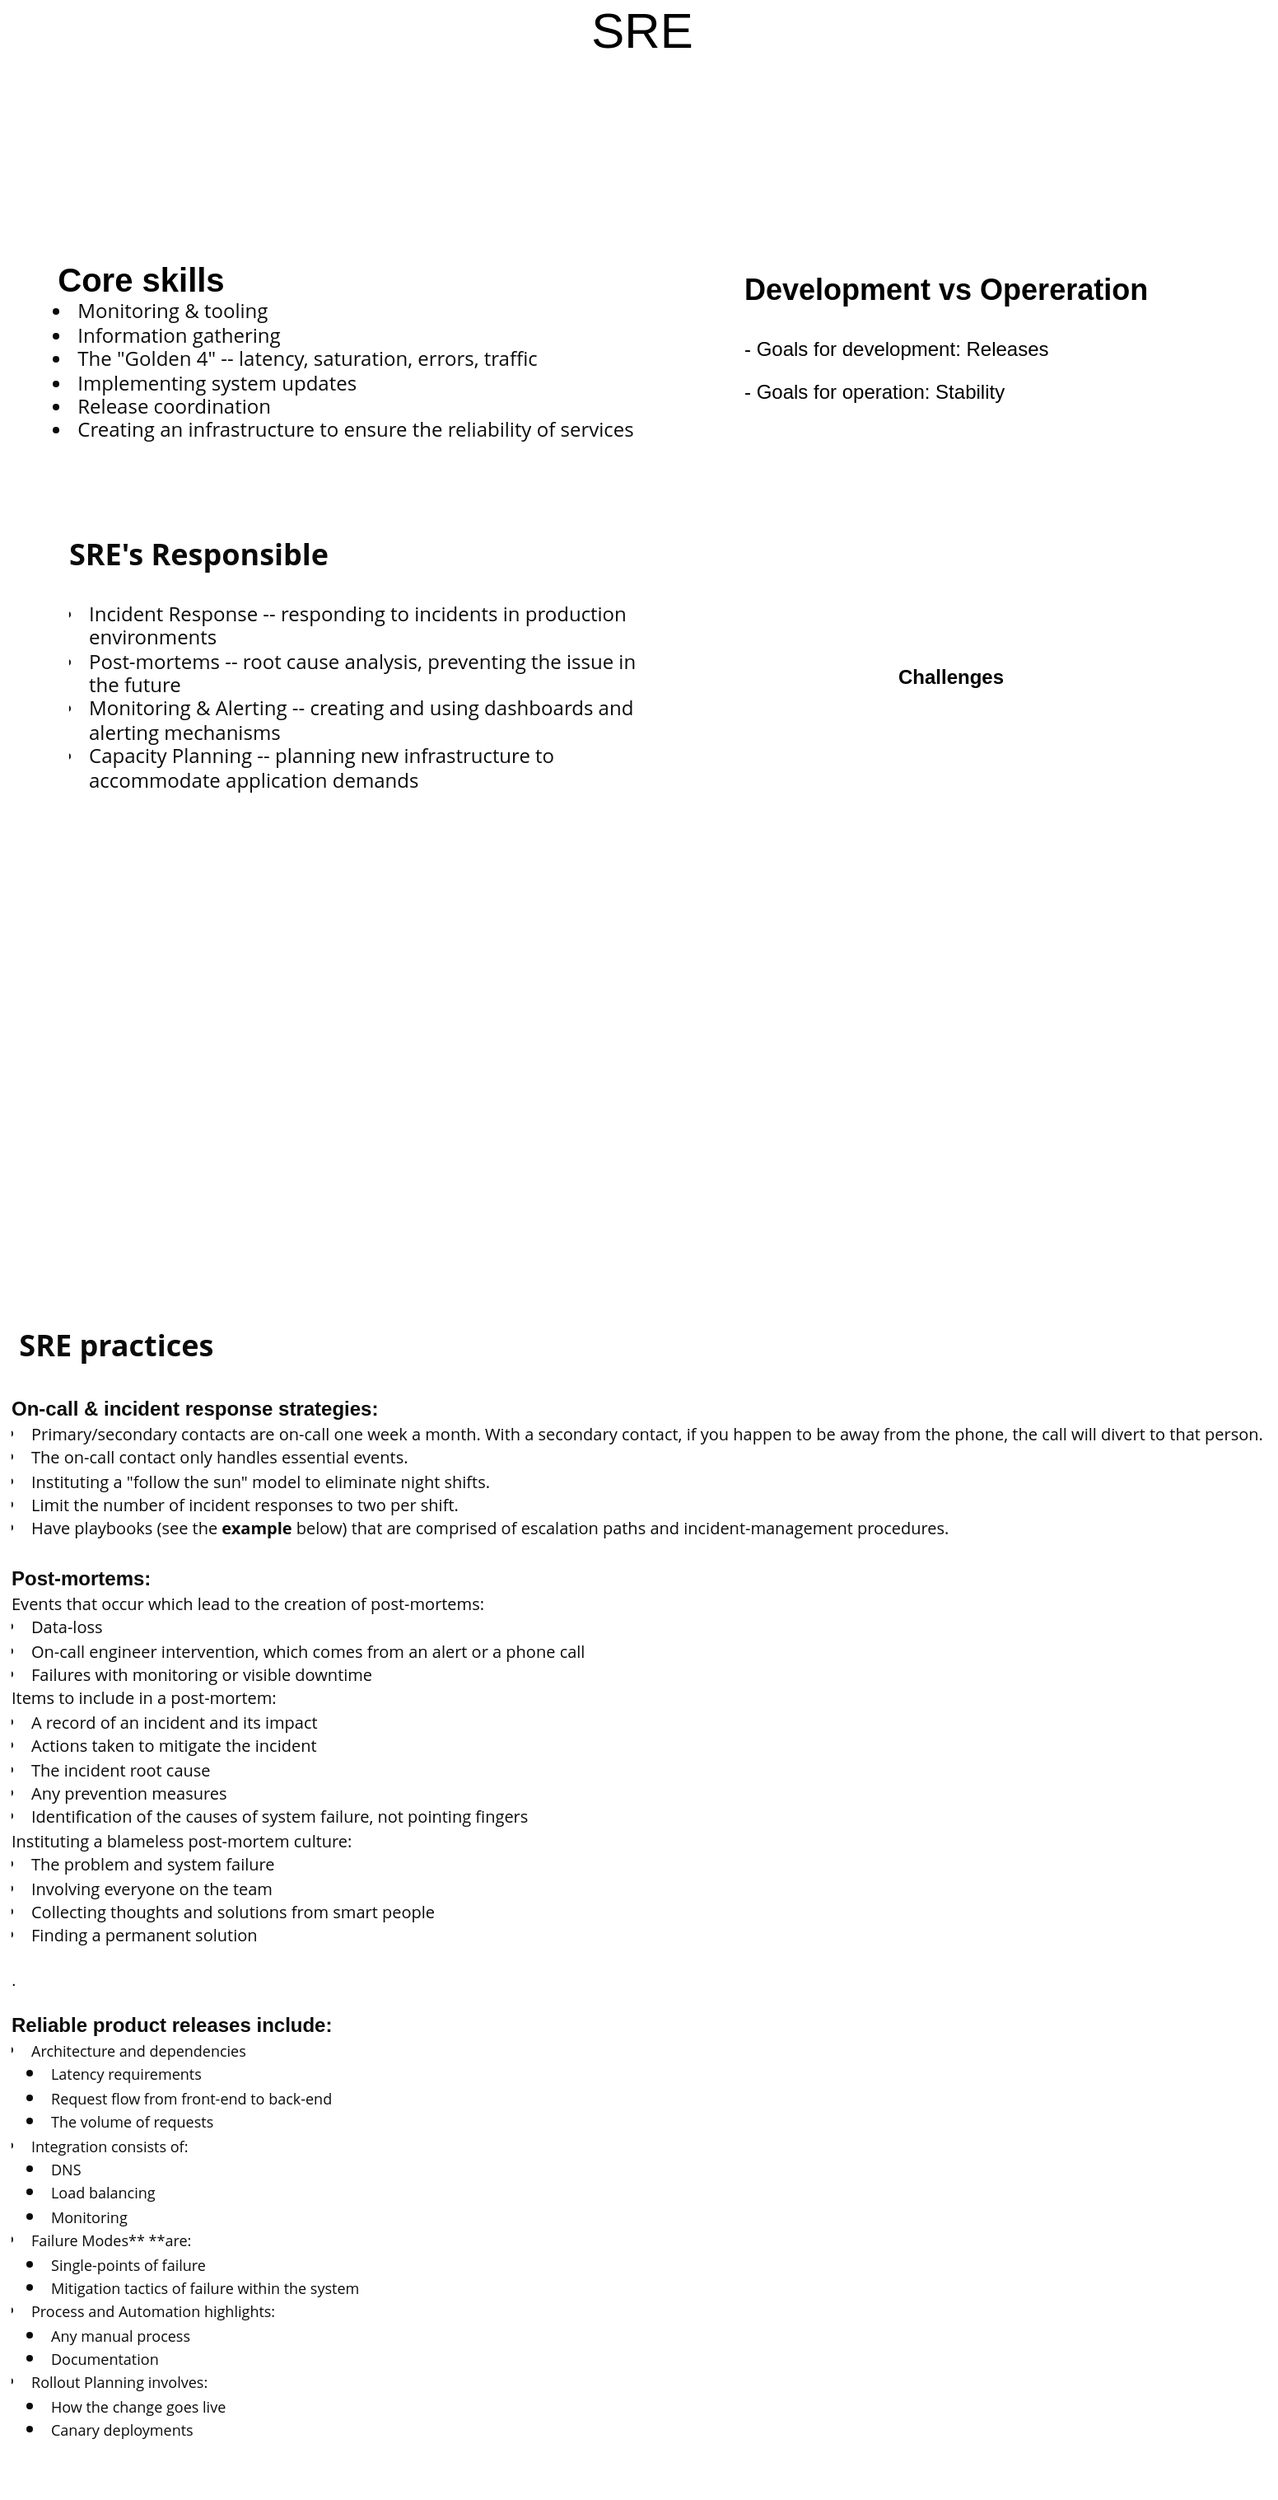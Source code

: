 <mxfile version="25.0.1">
  <diagram name="Page-1" id="VHGgbvcD2NEuSex8hvED">
    <mxGraphModel dx="1114" dy="600" grid="1" gridSize="10" guides="1" tooltips="1" connect="1" arrows="1" fold="1" page="1" pageScale="1" pageWidth="850" pageHeight="1100" math="0" shadow="0">
      <root>
        <mxCell id="0" />
        <mxCell id="1" parent="0" />
        <mxCell id="mXg5Pyju6pFeTIB6QDBm-1" value="&lt;font style=&quot;font-size: 30px;&quot;&gt;SRE&lt;/font&gt;" style="text;html=1;align=center;verticalAlign=middle;whiteSpace=wrap;rounded=0;" vertex="1" parent="1">
          <mxGeometry x="350" y="30" width="160" height="30" as="geometry" />
        </mxCell>
        <mxCell id="mXg5Pyju6pFeTIB6QDBm-2" value="&lt;div style=&quot;text-align: left;&quot;&gt;&lt;b style=&quot;font-size: 20px; background-color: initial;&quot;&gt;Core skills&lt;/b&gt;&lt;/div&gt;&lt;div&gt;&lt;ul style=&quot;border-width: 0px; border-style: solid; box-sizing: border-box; overflow-wrap: break-word; margin: 0px; padding-top: 0px; padding-right: 0px; padding-bottom: 0px; padding-left: var(--chakra-space-4); border-color: var(--chakra-colors-chakra-border-color); outline-color: var(--chakra-colors-blue-500); list-style-position: initial; list-style-image: initial; margin-inline-start: 1em; color: rgb(11, 11, 11); font-family: &amp;quot;Open Sans&amp;quot;, sans-serif; text-align: left; background-color: rgb(255, 255, 255);&quot; class=&quot;css-19qh3zo&quot; role=&quot;list&quot;&gt;&lt;li style=&quot;border-width: 0px; border-style: solid; box-sizing: border-box; overflow-wrap: break-word; border-color: var(--chakra-colors-chakra-border-color); outline-color: var(--chakra-colors-blue-500); list-style-type: inherit;&quot; class=&quot;css-cvpopp&quot;&gt;&lt;font&gt;Monitoring &amp;amp; tooling&lt;/font&gt;&lt;/li&gt;&lt;li style=&quot;border-width: 0px; border-style: solid; box-sizing: border-box; overflow-wrap: break-word; border-color: var(--chakra-colors-chakra-border-color); outline-color: var(--chakra-colors-blue-500); list-style-type: inherit; margin-top: var(--chakra-space-2);&quot; class=&quot;css-cvpopp&quot;&gt;&lt;font&gt;Information gathering&lt;/font&gt;&lt;/li&gt;&lt;li style=&quot;border-width: 0px; border-style: solid; box-sizing: border-box; overflow-wrap: break-word; border-color: var(--chakra-colors-chakra-border-color); outline-color: var(--chakra-colors-blue-500); list-style-type: inherit; margin-top: var(--chakra-space-2);&quot; class=&quot;css-cvpopp&quot;&gt;&lt;font&gt;The &quot;Golden 4&quot; -- latency, saturation, errors, traffic&amp;nbsp;&lt;/font&gt;&lt;/li&gt;&lt;li style=&quot;border-width: 0px; border-style: solid; box-sizing: border-box; overflow-wrap: break-word; border-color: var(--chakra-colors-chakra-border-color); outline-color: var(--chakra-colors-blue-500); list-style-type: inherit; margin-top: var(--chakra-space-2);&quot; class=&quot;css-cvpopp&quot;&gt;&lt;font&gt;Implementing system updates&lt;/font&gt;&lt;/li&gt;&lt;li style=&quot;border-width: 0px; border-style: solid; box-sizing: border-box; overflow-wrap: break-word; border-color: var(--chakra-colors-chakra-border-color); outline-color: var(--chakra-colors-blue-500); list-style-type: inherit; margin-top: var(--chakra-space-2);&quot; class=&quot;css-cvpopp&quot;&gt;&lt;font&gt;Release coordination&lt;/font&gt;&lt;/li&gt;&lt;li style=&quot;border-width: 0px; border-style: solid; box-sizing: border-box; overflow-wrap: break-word; border-color: var(--chakra-colors-chakra-border-color); outline-color: var(--chakra-colors-blue-500); list-style-type: inherit; margin-top: var(--chakra-space-2);&quot; class=&quot;css-cvpopp&quot;&gt;&lt;font&gt;Creating an infrastructure to ensure the reliability of services&lt;/font&gt;&lt;/li&gt;&lt;/ul&gt;&lt;/div&gt;" style="text;html=1;align=center;verticalAlign=middle;whiteSpace=wrap;rounded=0;" vertex="1" parent="1">
          <mxGeometry x="40" y="150" width="420" height="180" as="geometry" />
        </mxCell>
        <mxCell id="mXg5Pyju6pFeTIB6QDBm-3" value="&lt;h1 style=&quot;margin-top: 0px;&quot;&gt;&lt;font style=&quot;font-size: 18px;&quot;&gt;Development vs Opereration&lt;/font&gt;&lt;/h1&gt;&lt;p&gt;- Goals for development: Releases&lt;/p&gt;&lt;p&gt;- Goals for operation: Stability&lt;/p&gt;" style="text;html=1;whiteSpace=wrap;overflow=hidden;rounded=0;" vertex="1" parent="1">
          <mxGeometry x="490" y="180" width="270" height="120" as="geometry" />
        </mxCell>
        <mxCell id="mXg5Pyju6pFeTIB6QDBm-4" value="&lt;h1 style=&quot;margin-top: 0px;&quot;&gt;&lt;span style=&quot;color: rgb(11, 11, 11); font-family: &amp;quot;Open Sans&amp;quot;, sans-serif; background-color: rgb(255, 255, 255);&quot;&gt;&lt;font style=&quot;font-size: 18px;&quot;&gt;SRE&#39;s Responsible&amp;nbsp;&lt;/font&gt;&lt;/span&gt;&lt;/h1&gt;&lt;ul style=&quot;border-width: 0px; border-style: solid; box-sizing: border-box; overflow-wrap: break-word; margin-top: 0px; margin-right: 0px; margin-left: 0px; padding-top: 0px; padding-right: 0px; padding-bottom: 0px; padding-left: var(--chakra-space-4); border-color: var(--chakra-colors-chakra-border-color); outline-color: var(--chakra-colors-blue-500); list-style-position: initial; list-style-image: initial; margin-inline-start: 1em; margin-bottom: var(--chakra-space-4); color: rgb(11, 11, 11); font-family: &amp;quot;Open Sans&amp;quot;, sans-serif; background-color: rgb(255, 255, 255);&quot; class=&quot;css-19qh3zo&quot; role=&quot;list&quot;&gt;&lt;li style=&quot;border-width: 0px; border-style: solid; box-sizing: border-box; overflow-wrap: break-word; border-color: var(--chakra-colors-chakra-border-color); outline-color: var(--chakra-colors-blue-500); list-style-type: inherit;&quot; class=&quot;css-cvpopp&quot;&gt;&lt;font&gt;Incident Response -- responding to incidents in production environments&lt;/font&gt;&lt;/li&gt;&lt;li style=&quot;border-width: 0px; border-style: solid; box-sizing: border-box; overflow-wrap: break-word; border-color: var(--chakra-colors-chakra-border-color); outline-color: var(--chakra-colors-blue-500); list-style-type: inherit; margin-top: var(--chakra-space-2);&quot; class=&quot;css-cvpopp&quot;&gt;&lt;font&gt;Post-mortems -- root cause analysis, preventing the issue in the future&lt;/font&gt;&lt;/li&gt;&lt;li style=&quot;border-width: 0px; border-style: solid; box-sizing: border-box; overflow-wrap: break-word; border-color: var(--chakra-colors-chakra-border-color); outline-color: var(--chakra-colors-blue-500); list-style-type: inherit; margin-top: var(--chakra-space-2);&quot; class=&quot;css-cvpopp&quot;&gt;&lt;font&gt;Monitoring &amp;amp; Alerting -- creating and using dashboards and alerting mechanisms&lt;/font&gt;&lt;/li&gt;&lt;li style=&quot;border-width: 0px; border-style: solid; box-sizing: border-box; overflow-wrap: break-word; border-color: var(--chakra-colors-chakra-border-color); outline-color: var(--chakra-colors-blue-500); list-style-type: inherit; margin-top: var(--chakra-space-2);&quot; class=&quot;css-cvpopp&quot;&gt;&lt;font&gt;Capacity Planning -- planning new infrastructure to accommodate application demands&lt;/font&gt;&lt;/li&gt;&lt;/ul&gt;" style="text;html=1;whiteSpace=wrap;overflow=hidden;rounded=0;" vertex="1" parent="1">
          <mxGeometry x="80" y="340" width="360" height="180" as="geometry" />
        </mxCell>
        <mxCell id="mXg5Pyju6pFeTIB6QDBm-7" value="" style="group" vertex="1" connectable="0" parent="1">
          <mxGeometry x="480" y="330" width="265.63" height="220" as="geometry" />
        </mxCell>
        <mxCell id="mXg5Pyju6pFeTIB6QDBm-5" value="" style="shape=image;verticalLabelPosition=bottom;labelBackgroundColor=default;verticalAlign=top;aspect=fixed;imageAspect=0;image=https://video.udacity-data.com/topher/2021/October/6177024c_l3-roles-responsibilities/l3-roles-responsibilities.jpg;" vertex="1" parent="mXg5Pyju6pFeTIB6QDBm-7">
          <mxGeometry width="265.63" height="220" as="geometry" />
        </mxCell>
        <mxCell id="mXg5Pyju6pFeTIB6QDBm-6" value="&lt;b&gt;&lt;font&gt;Challenges&lt;/font&gt;&lt;/b&gt;" style="text;html=1;align=center;verticalAlign=middle;whiteSpace=wrap;rounded=0;" vertex="1" parent="mXg5Pyju6pFeTIB6QDBm-7">
          <mxGeometry x="105" y="95" width="65" height="25" as="geometry" />
        </mxCell>
        <mxCell id="mXg5Pyju6pFeTIB6QDBm-8" value="" style="shape=image;verticalLabelPosition=bottom;labelBackgroundColor=default;verticalAlign=top;aspect=fixed;imageAspect=0;image=https://video.udacity-data.com/topher/2021/October/61609674_sre-scope-of-work/sre-scope-of-work.jpg;" vertex="1" parent="1">
          <mxGeometry x="380" y="600" width="403" height="195.94" as="geometry" />
        </mxCell>
        <mxCell id="mXg5Pyju6pFeTIB6QDBm-9" value="&lt;h1 style=&quot;margin-top: 0px;&quot;&gt;&lt;span style=&quot;color: rgb(11, 11, 11); font-family: &amp;quot;Open Sans&amp;quot;, sans-serif; background-color: rgb(255, 255, 255);&quot;&gt;&lt;font style=&quot;font-size: 18px;&quot;&gt;&amp;nbsp;SRE practices&amp;nbsp;&lt;/font&gt;&lt;/span&gt;&lt;/h1&gt;&lt;h3 style=&quot;border-width: 0px; border-style: solid; box-sizing: border-box; overflow-wrap: break-word; margin-top: var(--chakra-space-8); margin-right: 0px; margin-bottom: var(--chakra-space-2); margin-left: 0px; border-color: var(--chakra-colors-chakra-border-color); outline-color: var(--chakra-colors-blue-500); font-family: var(--chakra-fonts-heading); line-height: var(--chakra-lineHeights-tallest); color: rgb(11, 11, 11); background-color: rgb(255, 255, 255);&quot; class=&quot;chakra-heading css-k57syw&quot;&gt;&lt;font style=&quot;font-size: 12px;&quot;&gt;On-call &amp;amp; incident response strategies:&lt;/font&gt;&lt;/h3&gt;&lt;ul style=&quot;border-width: 0px; border-style: solid; box-sizing: border-box; overflow-wrap: break-word; margin: 0px; padding-top: 0px; padding-right: 0px; padding-bottom: 0px; padding-left: var(--chakra-space-4); border-color: var(--chakra-colors-chakra-border-color); outline-color: var(--chakra-colors-blue-500); list-style-position: initial; list-style-image: initial; margin-inline-start: 1em; color: rgb(11, 11, 11); font-family: &amp;quot;Open Sans&amp;quot;, sans-serif; background-color: rgb(255, 255, 255);&quot; class=&quot;css-19qh3zo&quot; role=&quot;list&quot;&gt;&lt;li style=&quot;border-width: 0px; border-style: solid; box-sizing: border-box; overflow-wrap: break-word; border-color: var(--chakra-colors-chakra-border-color); outline-color: var(--chakra-colors-blue-500); list-style-type: inherit;&quot; class=&quot;css-cvpopp&quot;&gt;&lt;font style=&quot;font-size: 10px;&quot;&gt;Primary/secondary contacts are on-call one week a month. With a secondary contact, if you happen to be away from the phone, the call will divert to that person.&lt;/font&gt;&lt;/li&gt;&lt;li style=&quot;border-width: 0px; border-style: solid; box-sizing: border-box; overflow-wrap: break-word; border-color: var(--chakra-colors-chakra-border-color); outline-color: var(--chakra-colors-blue-500); list-style-type: inherit; margin-top: var(--chakra-space-2);&quot; class=&quot;css-cvpopp&quot;&gt;&lt;font style=&quot;font-size: 10px;&quot;&gt;The on-call contact only handles essential events.&lt;/font&gt;&lt;/li&gt;&lt;li style=&quot;border-width: 0px; border-style: solid; box-sizing: border-box; overflow-wrap: break-word; border-color: var(--chakra-colors-chakra-border-color); outline-color: var(--chakra-colors-blue-500); list-style-type: inherit; margin-top: var(--chakra-space-2);&quot; class=&quot;css-cvpopp&quot;&gt;&lt;font style=&quot;font-size: 10px;&quot;&gt;Instituting a &quot;follow the sun&quot; model to eliminate night shifts.&lt;/font&gt;&lt;/li&gt;&lt;li style=&quot;border-width: 0px; border-style: solid; box-sizing: border-box; overflow-wrap: break-word; border-color: var(--chakra-colors-chakra-border-color); outline-color: var(--chakra-colors-blue-500); list-style-type: inherit; margin-top: var(--chakra-space-2);&quot; class=&quot;css-cvpopp&quot;&gt;&lt;font style=&quot;font-size: 10px;&quot;&gt;Limit the number of incident responses to two per shift.&lt;/font&gt;&lt;/li&gt;&lt;li style=&quot;border-width: 0px; border-style: solid; box-sizing: border-box; overflow-wrap: break-word; border-color: var(--chakra-colors-chakra-border-color); outline-color: var(--chakra-colors-blue-500); list-style-type: inherit; margin-top: var(--chakra-space-2);&quot; class=&quot;css-cvpopp&quot;&gt;&lt;font style=&quot;font-size: 10px;&quot;&gt;Have playbooks (see the&amp;nbsp;&lt;strong style=&quot;border-width: 0px; border-style: solid; box-sizing: border-box; overflow-wrap: break-word; border-color: var(--chakra-colors-chakra-border-color); outline-color: var(--chakra-colors-blue-500);&quot;&gt;example&lt;/strong&gt;&amp;nbsp;below) that are comprised of escalation paths and incident-management procedures.&lt;/font&gt;&lt;/li&gt;&lt;/ul&gt;&lt;div&gt;&lt;font style=&quot;font-size: 10px;&quot; face=&quot;Open Sans, sans-serif&quot; color=&quot;#0b0b0b&quot;&gt;&lt;br&gt;&lt;/font&gt;&lt;/div&gt;&lt;div&gt;&lt;h3 style=&quot;border-width: 0px; border-style: solid; box-sizing: border-box; overflow-wrap: break-word; margin-top: var(--chakra-space-8); margin-right: 0px; margin-bottom: var(--chakra-space-2); margin-left: 0px; border-color: var(--chakra-colors-chakra-border-color); outline-color: var(--chakra-colors-blue-500); font-family: var(--chakra-fonts-heading); line-height: var(--chakra-lineHeights-tallest); color: rgb(11, 11, 11); background-color: rgb(255, 255, 255);&quot; class=&quot;chakra-heading css-k57syw&quot;&gt;&lt;font style=&quot;font-size: 12px;&quot;&gt;Post-mortems:&lt;/font&gt;&lt;/h3&gt;&lt;p style=&quot;border-width: 0px; border-style: solid; box-sizing: border-box; overflow-wrap: break-word; margin-top: 0px; margin-right: 0px; margin-bottom: var(--chakra-space-4); margin-left: 0px; border-color: var(--chakra-colors-chakra-border-color); outline-color: var(--chakra-colors-blue-500); line-height: var(--chakra-lineHeights-base); color: rgb(11, 11, 11); font-family: &amp;quot;Open Sans&amp;quot;, sans-serif; background-color: rgb(255, 255, 255);&quot; class=&quot;chakra-text css-o3oz8b&quot;&gt;&lt;font style=&quot;font-size: 10px;&quot;&gt;Events that occur which lead to the creation of post-mortems:&lt;/font&gt;&lt;/p&gt;&lt;ul style=&quot;border-width: 0px; border-style: solid; box-sizing: border-box; overflow-wrap: break-word; margin-top: 0px; margin-right: 0px; margin-left: 0px; padding-top: 0px; padding-right: 0px; padding-bottom: 0px; padding-left: var(--chakra-space-4); border-color: var(--chakra-colors-chakra-border-color); outline-color: var(--chakra-colors-blue-500); list-style-position: initial; list-style-image: initial; margin-inline-start: 1em; margin-bottom: var(--chakra-space-4); color: rgb(11, 11, 11); font-family: &amp;quot;Open Sans&amp;quot;, sans-serif; background-color: rgb(255, 255, 255);&quot; class=&quot;css-19qh3zo&quot; role=&quot;list&quot;&gt;&lt;li style=&quot;border-width: 0px; border-style: solid; box-sizing: border-box; overflow-wrap: break-word; border-color: var(--chakra-colors-chakra-border-color); outline-color: var(--chakra-colors-blue-500); list-style-type: inherit;&quot; class=&quot;css-cvpopp&quot;&gt;&lt;font style=&quot;font-size: 10px;&quot;&gt;Data-loss&lt;/font&gt;&lt;/li&gt;&lt;li style=&quot;border-width: 0px; border-style: solid; box-sizing: border-box; overflow-wrap: break-word; border-color: var(--chakra-colors-chakra-border-color); outline-color: var(--chakra-colors-blue-500); list-style-type: inherit; margin-top: var(--chakra-space-2);&quot; class=&quot;css-cvpopp&quot;&gt;&lt;font style=&quot;font-size: 10px;&quot;&gt;On-call engineer intervention, which comes from an alert or a phone call&lt;/font&gt;&lt;/li&gt;&lt;li style=&quot;border-width: 0px; border-style: solid; box-sizing: border-box; overflow-wrap: break-word; border-color: var(--chakra-colors-chakra-border-color); outline-color: var(--chakra-colors-blue-500); list-style-type: inherit; margin-top: var(--chakra-space-2);&quot; class=&quot;css-cvpopp&quot;&gt;&lt;font style=&quot;font-size: 10px;&quot;&gt;Failures with monitoring or visible downtime&lt;/font&gt;&lt;/li&gt;&lt;/ul&gt;&lt;p style=&quot;border-width: 0px; border-style: solid; box-sizing: border-box; overflow-wrap: break-word; margin-top: 0px; margin-right: 0px; margin-bottom: var(--chakra-space-4); margin-left: 0px; border-color: var(--chakra-colors-chakra-border-color); outline-color: var(--chakra-colors-blue-500); line-height: var(--chakra-lineHeights-base); color: rgb(11, 11, 11); font-family: &amp;quot;Open Sans&amp;quot;, sans-serif; background-color: rgb(255, 255, 255);&quot; class=&quot;chakra-text css-o3oz8b&quot;&gt;&lt;font style=&quot;font-size: 10px;&quot;&gt;Items to include in a post-mortem:&lt;/font&gt;&lt;/p&gt;&lt;ul style=&quot;border-width: 0px; border-style: solid; box-sizing: border-box; overflow-wrap: break-word; margin-top: 0px; margin-right: 0px; margin-left: 0px; padding-top: 0px; padding-right: 0px; padding-bottom: 0px; padding-left: var(--chakra-space-4); border-color: var(--chakra-colors-chakra-border-color); outline-color: var(--chakra-colors-blue-500); list-style-position: initial; list-style-image: initial; margin-inline-start: 1em; margin-bottom: var(--chakra-space-4); color: rgb(11, 11, 11); font-family: &amp;quot;Open Sans&amp;quot;, sans-serif; background-color: rgb(255, 255, 255);&quot; class=&quot;css-19qh3zo&quot; role=&quot;list&quot;&gt;&lt;li style=&quot;border-width: 0px; border-style: solid; box-sizing: border-box; overflow-wrap: break-word; border-color: var(--chakra-colors-chakra-border-color); outline-color: var(--chakra-colors-blue-500); list-style-type: inherit;&quot; class=&quot;css-cvpopp&quot;&gt;&lt;font style=&quot;font-size: 10px;&quot;&gt;A record of an incident and its impact&lt;/font&gt;&lt;/li&gt;&lt;li style=&quot;border-width: 0px; border-style: solid; box-sizing: border-box; overflow-wrap: break-word; border-color: var(--chakra-colors-chakra-border-color); outline-color: var(--chakra-colors-blue-500); list-style-type: inherit; margin-top: var(--chakra-space-2);&quot; class=&quot;css-cvpopp&quot;&gt;&lt;font style=&quot;font-size: 10px;&quot;&gt;Actions taken to mitigate the incident&lt;/font&gt;&lt;/li&gt;&lt;li style=&quot;border-width: 0px; border-style: solid; box-sizing: border-box; overflow-wrap: break-word; border-color: var(--chakra-colors-chakra-border-color); outline-color: var(--chakra-colors-blue-500); list-style-type: inherit; margin-top: var(--chakra-space-2);&quot; class=&quot;css-cvpopp&quot;&gt;&lt;font style=&quot;font-size: 10px;&quot;&gt;The incident root cause&lt;/font&gt;&lt;/li&gt;&lt;li style=&quot;border-width: 0px; border-style: solid; box-sizing: border-box; overflow-wrap: break-word; border-color: var(--chakra-colors-chakra-border-color); outline-color: var(--chakra-colors-blue-500); list-style-type: inherit; margin-top: var(--chakra-space-2);&quot; class=&quot;css-cvpopp&quot;&gt;&lt;font style=&quot;font-size: 10px;&quot;&gt;Any prevention measures&lt;/font&gt;&lt;/li&gt;&lt;li style=&quot;border-width: 0px; border-style: solid; box-sizing: border-box; overflow-wrap: break-word; border-color: var(--chakra-colors-chakra-border-color); outline-color: var(--chakra-colors-blue-500); list-style-type: inherit; margin-top: var(--chakra-space-2);&quot; class=&quot;css-cvpopp&quot;&gt;&lt;font style=&quot;font-size: 10px;&quot;&gt;Identification of the causes of system failure, not pointing fingers&lt;/font&gt;&lt;/li&gt;&lt;/ul&gt;&lt;p style=&quot;border-width: 0px; border-style: solid; box-sizing: border-box; overflow-wrap: break-word; margin-top: 0px; margin-right: 0px; margin-bottom: var(--chakra-space-4); margin-left: 0px; border-color: var(--chakra-colors-chakra-border-color); outline-color: var(--chakra-colors-blue-500); line-height: var(--chakra-lineHeights-base); color: rgb(11, 11, 11); font-family: &amp;quot;Open Sans&amp;quot;, sans-serif; background-color: rgb(255, 255, 255);&quot; class=&quot;chakra-text css-o3oz8b&quot;&gt;&lt;font style=&quot;font-size: 10px;&quot;&gt;Instituting a blameless post-mortem culture:&lt;/font&gt;&lt;/p&gt;&lt;ul style=&quot;border-width: 0px; border-style: solid; box-sizing: border-box; overflow-wrap: break-word; margin-top: 0px; margin-right: 0px; margin-left: 0px; padding-top: 0px; padding-right: 0px; padding-bottom: 0px; padding-left: var(--chakra-space-4); border-color: var(--chakra-colors-chakra-border-color); outline-color: var(--chakra-colors-blue-500); list-style-position: initial; list-style-image: initial; margin-inline-start: 1em; margin-bottom: var(--chakra-space-4); color: rgb(11, 11, 11); font-family: &amp;quot;Open Sans&amp;quot;, sans-serif; background-color: rgb(255, 255, 255);&quot; class=&quot;css-19qh3zo&quot; role=&quot;list&quot;&gt;&lt;li style=&quot;border-width: 0px; border-style: solid; box-sizing: border-box; overflow-wrap: break-word; border-color: var(--chakra-colors-chakra-border-color); outline-color: var(--chakra-colors-blue-500); list-style-type: inherit;&quot; class=&quot;css-cvpopp&quot;&gt;&lt;font style=&quot;font-size: 10px;&quot;&gt;The problem and system failure&lt;/font&gt;&lt;/li&gt;&lt;li style=&quot;border-width: 0px; border-style: solid; box-sizing: border-box; overflow-wrap: break-word; border-color: var(--chakra-colors-chakra-border-color); outline-color: var(--chakra-colors-blue-500); list-style-type: inherit; margin-top: var(--chakra-space-2);&quot; class=&quot;css-cvpopp&quot;&gt;&lt;font style=&quot;font-size: 10px;&quot;&gt;Involving everyone on the team&lt;/font&gt;&lt;/li&gt;&lt;li style=&quot;border-width: 0px; border-style: solid; box-sizing: border-box; overflow-wrap: break-word; border-color: var(--chakra-colors-chakra-border-color); outline-color: var(--chakra-colors-blue-500); list-style-type: inherit; margin-top: var(--chakra-space-2);&quot; class=&quot;css-cvpopp&quot;&gt;&lt;font style=&quot;font-size: 10px;&quot;&gt;Collecting thoughts and solutions from smart people&lt;/font&gt;&lt;/li&gt;&lt;li style=&quot;border-width: 0px; border-style: solid; box-sizing: border-box; overflow-wrap: break-word; border-color: var(--chakra-colors-chakra-border-color); outline-color: var(--chakra-colors-blue-500); list-style-type: inherit; margin-top: var(--chakra-space-2);&quot; class=&quot;css-cvpopp&quot;&gt;&lt;font style=&quot;font-size: 10px;&quot;&gt;Finding a permanent solution&lt;/font&gt;&lt;/li&gt;&lt;/ul&gt;&lt;/div&gt;&lt;p&gt;&lt;font style=&quot;font-size: 10px;&quot;&gt;.&lt;/font&gt;&lt;/p&gt;&lt;h3 style=&quot;border-width: 0px; border-style: solid; box-sizing: border-box; overflow-wrap: break-word; margin-top: var(--chakra-space-8); margin-right: 0px; margin-bottom: var(--chakra-space-2); margin-left: 0px; border-color: var(--chakra-colors-chakra-border-color); outline-color: var(--chakra-colors-blue-500); font-family: var(--chakra-fonts-heading); line-height: var(--chakra-lineHeights-tallest); color: rgb(11, 11, 11); background-color: rgb(255, 255, 255);&quot; class=&quot;chakra-heading css-k57syw&quot;&gt;&lt;font style=&quot;font-size: 12px;&quot;&gt;Reliable product releases include:&lt;/font&gt;&lt;/h3&gt;&lt;ul style=&quot;border-width: 0px; border-style: solid; box-sizing: border-box; overflow-wrap: break-word; margin: 0px; padding-top: 0px; padding-right: 0px; padding-bottom: 0px; padding-left: var(--chakra-space-4); border-color: var(--chakra-colors-chakra-border-color); outline-color: var(--chakra-colors-blue-500); list-style-position: initial; list-style-image: initial; margin-inline-start: 1em; color: rgb(11, 11, 11); font-family: &amp;quot;Open Sans&amp;quot;, sans-serif; background-color: rgb(255, 255, 255);&quot; class=&quot;css-19qh3zo&quot; role=&quot;list&quot;&gt;&lt;li style=&quot;border-width: 0px; border-style: solid; box-sizing: border-box; overflow-wrap: break-word; border-color: var(--chakra-colors-chakra-border-color); outline-color: var(--chakra-colors-blue-500); list-style-type: inherit;&quot; class=&quot;css-cvpopp&quot;&gt;&lt;font style=&quot;font-size: 9px;&quot;&gt;Architecture and dependencies&lt;/font&gt;&lt;ul style=&quot;border-width: 0px; border-style: solid; box-sizing: border-box; overflow-wrap: break-word; margin: 0px; padding-top: 0px; padding-right: 0px; padding-bottom: 0px; padding-left: var(--chakra-space-4); border-color: var(--chakra-colors-chakra-border-color); outline-color: var(--chakra-colors-blue-500); list-style: disc; margin-inline-start: 1em;&quot; class=&quot;css-19qh3zo&quot; role=&quot;list&quot;&gt;&lt;li style=&quot;border-width: 0px; border-style: solid; box-sizing: border-box; overflow-wrap: break-word; border-color: var(--chakra-colors-chakra-border-color); outline-color: var(--chakra-colors-blue-500); list-style-type: inherit;&quot; class=&quot;css-cvpopp&quot;&gt;&lt;font style=&quot;font-size: 9px;&quot;&gt;Latency requirements&lt;/font&gt;&lt;/li&gt;&lt;li style=&quot;border-width: 0px; border-style: solid; box-sizing: border-box; overflow-wrap: break-word; border-color: var(--chakra-colors-chakra-border-color); outline-color: var(--chakra-colors-blue-500); list-style-type: inherit; margin-top: var(--chakra-space-2);&quot; class=&quot;css-cvpopp&quot;&gt;&lt;font style=&quot;font-size: 9px;&quot;&gt;Request flow from front-end to back-end&lt;/font&gt;&lt;/li&gt;&lt;li style=&quot;border-width: 0px; border-style: solid; box-sizing: border-box; overflow-wrap: break-word; border-color: var(--chakra-colors-chakra-border-color); outline-color: var(--chakra-colors-blue-500); list-style-type: inherit; margin-top: var(--chakra-space-2);&quot; class=&quot;css-cvpopp&quot;&gt;&lt;font style=&quot;font-size: 9px;&quot;&gt;The volume of requests&lt;/font&gt;&lt;/li&gt;&lt;/ul&gt;&lt;/li&gt;&lt;li style=&quot;border-width: 0px; border-style: solid; box-sizing: border-box; overflow-wrap: break-word; border-color: var(--chakra-colors-chakra-border-color); outline-color: var(--chakra-colors-blue-500); list-style-type: inherit; margin-top: var(--chakra-space-2);&quot; class=&quot;css-cvpopp&quot;&gt;&lt;font style=&quot;font-size: 9px;&quot;&gt;Integration consists of:&lt;/font&gt;&lt;ul style=&quot;border-width: 0px; border-style: solid; box-sizing: border-box; overflow-wrap: break-word; margin: 0px; padding-top: 0px; padding-right: 0px; padding-bottom: 0px; padding-left: var(--chakra-space-4); border-color: var(--chakra-colors-chakra-border-color); outline-color: var(--chakra-colors-blue-500); list-style: disc; margin-inline-start: 1em;&quot; class=&quot;css-19qh3zo&quot; role=&quot;list&quot;&gt;&lt;li style=&quot;border-width: 0px; border-style: solid; box-sizing: border-box; overflow-wrap: break-word; border-color: var(--chakra-colors-chakra-border-color); outline-color: var(--chakra-colors-blue-500); list-style-type: inherit;&quot; class=&quot;css-cvpopp&quot;&gt;&lt;font style=&quot;font-size: 9px;&quot;&gt;DNS&lt;/font&gt;&lt;/li&gt;&lt;li style=&quot;border-width: 0px; border-style: solid; box-sizing: border-box; overflow-wrap: break-word; border-color: var(--chakra-colors-chakra-border-color); outline-color: var(--chakra-colors-blue-500); list-style-type: inherit; margin-top: var(--chakra-space-2);&quot; class=&quot;css-cvpopp&quot;&gt;&lt;font style=&quot;font-size: 9px;&quot;&gt;Load balancing&lt;/font&gt;&lt;/li&gt;&lt;li style=&quot;border-width: 0px; border-style: solid; box-sizing: border-box; overflow-wrap: break-word; border-color: var(--chakra-colors-chakra-border-color); outline-color: var(--chakra-colors-blue-500); list-style-type: inherit; margin-top: var(--chakra-space-2);&quot; class=&quot;css-cvpopp&quot;&gt;&lt;font style=&quot;font-size: 9px;&quot;&gt;Monitoring&lt;/font&gt;&lt;/li&gt;&lt;/ul&gt;&lt;/li&gt;&lt;li style=&quot;border-width: 0px; border-style: solid; box-sizing: border-box; overflow-wrap: break-word; border-color: var(--chakra-colors-chakra-border-color); outline-color: var(--chakra-colors-blue-500); list-style-type: inherit; margin-top: var(--chakra-space-2);&quot; class=&quot;css-cvpopp&quot;&gt;&lt;font style=&quot;font-size: 9px;&quot;&gt;Failure Modes** **are:&lt;/font&gt;&lt;ul style=&quot;border-width: 0px; border-style: solid; box-sizing: border-box; overflow-wrap: break-word; margin: 0px; padding-top: 0px; padding-right: 0px; padding-bottom: 0px; padding-left: var(--chakra-space-4); border-color: var(--chakra-colors-chakra-border-color); outline-color: var(--chakra-colors-blue-500); list-style: disc; margin-inline-start: 1em;&quot; class=&quot;css-19qh3zo&quot; role=&quot;list&quot;&gt;&lt;li style=&quot;border-width: 0px; border-style: solid; box-sizing: border-box; overflow-wrap: break-word; border-color: var(--chakra-colors-chakra-border-color); outline-color: var(--chakra-colors-blue-500); list-style-type: inherit;&quot; class=&quot;css-cvpopp&quot;&gt;&lt;font style=&quot;font-size: 9px;&quot;&gt;Single-points of failure&lt;/font&gt;&lt;/li&gt;&lt;li style=&quot;border-width: 0px; border-style: solid; box-sizing: border-box; overflow-wrap: break-word; border-color: var(--chakra-colors-chakra-border-color); outline-color: var(--chakra-colors-blue-500); list-style-type: inherit; margin-top: var(--chakra-space-2);&quot; class=&quot;css-cvpopp&quot;&gt;&lt;font style=&quot;font-size: 9px;&quot;&gt;Mitigation tactics of failure within the system&lt;/font&gt;&lt;/li&gt;&lt;/ul&gt;&lt;/li&gt;&lt;li style=&quot;border-width: 0px; border-style: solid; box-sizing: border-box; overflow-wrap: break-word; border-color: var(--chakra-colors-chakra-border-color); outline-color: var(--chakra-colors-blue-500); list-style-type: inherit; margin-top: var(--chakra-space-2);&quot; class=&quot;css-cvpopp&quot;&gt;&lt;font style=&quot;font-size: 9px;&quot;&gt;Process and Automation highlights:&lt;/font&gt;&lt;ul style=&quot;border-width: 0px; border-style: solid; box-sizing: border-box; overflow-wrap: break-word; margin: 0px; padding-top: 0px; padding-right: 0px; padding-bottom: 0px; padding-left: var(--chakra-space-4); border-color: var(--chakra-colors-chakra-border-color); outline-color: var(--chakra-colors-blue-500); list-style: disc; margin-inline-start: 1em;&quot; class=&quot;css-19qh3zo&quot; role=&quot;list&quot;&gt;&lt;li style=&quot;border-width: 0px; border-style: solid; box-sizing: border-box; overflow-wrap: break-word; border-color: var(--chakra-colors-chakra-border-color); outline-color: var(--chakra-colors-blue-500); list-style-type: inherit;&quot; class=&quot;css-cvpopp&quot;&gt;&lt;font style=&quot;font-size: 9px;&quot;&gt;Any manual process&lt;/font&gt;&lt;/li&gt;&lt;li style=&quot;border-width: 0px; border-style: solid; box-sizing: border-box; overflow-wrap: break-word; border-color: var(--chakra-colors-chakra-border-color); outline-color: var(--chakra-colors-blue-500); list-style-type: inherit; margin-top: var(--chakra-space-2);&quot; class=&quot;css-cvpopp&quot;&gt;&lt;font style=&quot;font-size: 9px;&quot;&gt;Documentation&lt;/font&gt;&lt;/li&gt;&lt;/ul&gt;&lt;/li&gt;&lt;li style=&quot;border-width: 0px; border-style: solid; box-sizing: border-box; overflow-wrap: break-word; border-color: var(--chakra-colors-chakra-border-color); outline-color: var(--chakra-colors-blue-500); list-style-type: inherit; margin-top: var(--chakra-space-2);&quot; class=&quot;css-cvpopp&quot;&gt;&lt;font style=&quot;font-size: 9px;&quot;&gt;Rollout Planning involves:&lt;/font&gt;&lt;ul style=&quot;border-width: 0px; border-style: solid; box-sizing: border-box; overflow-wrap: break-word; margin: 0px; padding-top: 0px; padding-right: 0px; padding-bottom: 0px; padding-left: var(--chakra-space-4); border-color: var(--chakra-colors-chakra-border-color); outline-color: var(--chakra-colors-blue-500); list-style: disc; margin-inline-start: 1em;&quot; class=&quot;css-19qh3zo&quot; role=&quot;list&quot;&gt;&lt;li style=&quot;border-width: 0px; border-style: solid; box-sizing: border-box; overflow-wrap: break-word; border-color: var(--chakra-colors-chakra-border-color); outline-color: var(--chakra-colors-blue-500); list-style-type: inherit;&quot; class=&quot;css-cvpopp&quot;&gt;&lt;font style=&quot;font-size: 9px;&quot;&gt;How the change goes live&lt;/font&gt;&lt;/li&gt;&lt;li style=&quot;border-width: 0px; border-style: solid; box-sizing: border-box; overflow-wrap: break-word; border-color: var(--chakra-colors-chakra-border-color); outline-color: var(--chakra-colors-blue-500); list-style-type: inherit; margin-top: var(--chakra-space-2);&quot; class=&quot;css-cvpopp&quot;&gt;&lt;font style=&quot;font-size: 9px;&quot;&gt;Canary deployments&lt;/font&gt;&lt;/li&gt;&lt;/ul&gt;&lt;/li&gt;&lt;/ul&gt;" style="text;html=1;whiteSpace=wrap;overflow=hidden;rounded=0;" vertex="1" parent="1">
          <mxGeometry x="45" y="820" width="770" height="720" as="geometry" />
        </mxCell>
      </root>
    </mxGraphModel>
  </diagram>
</mxfile>
